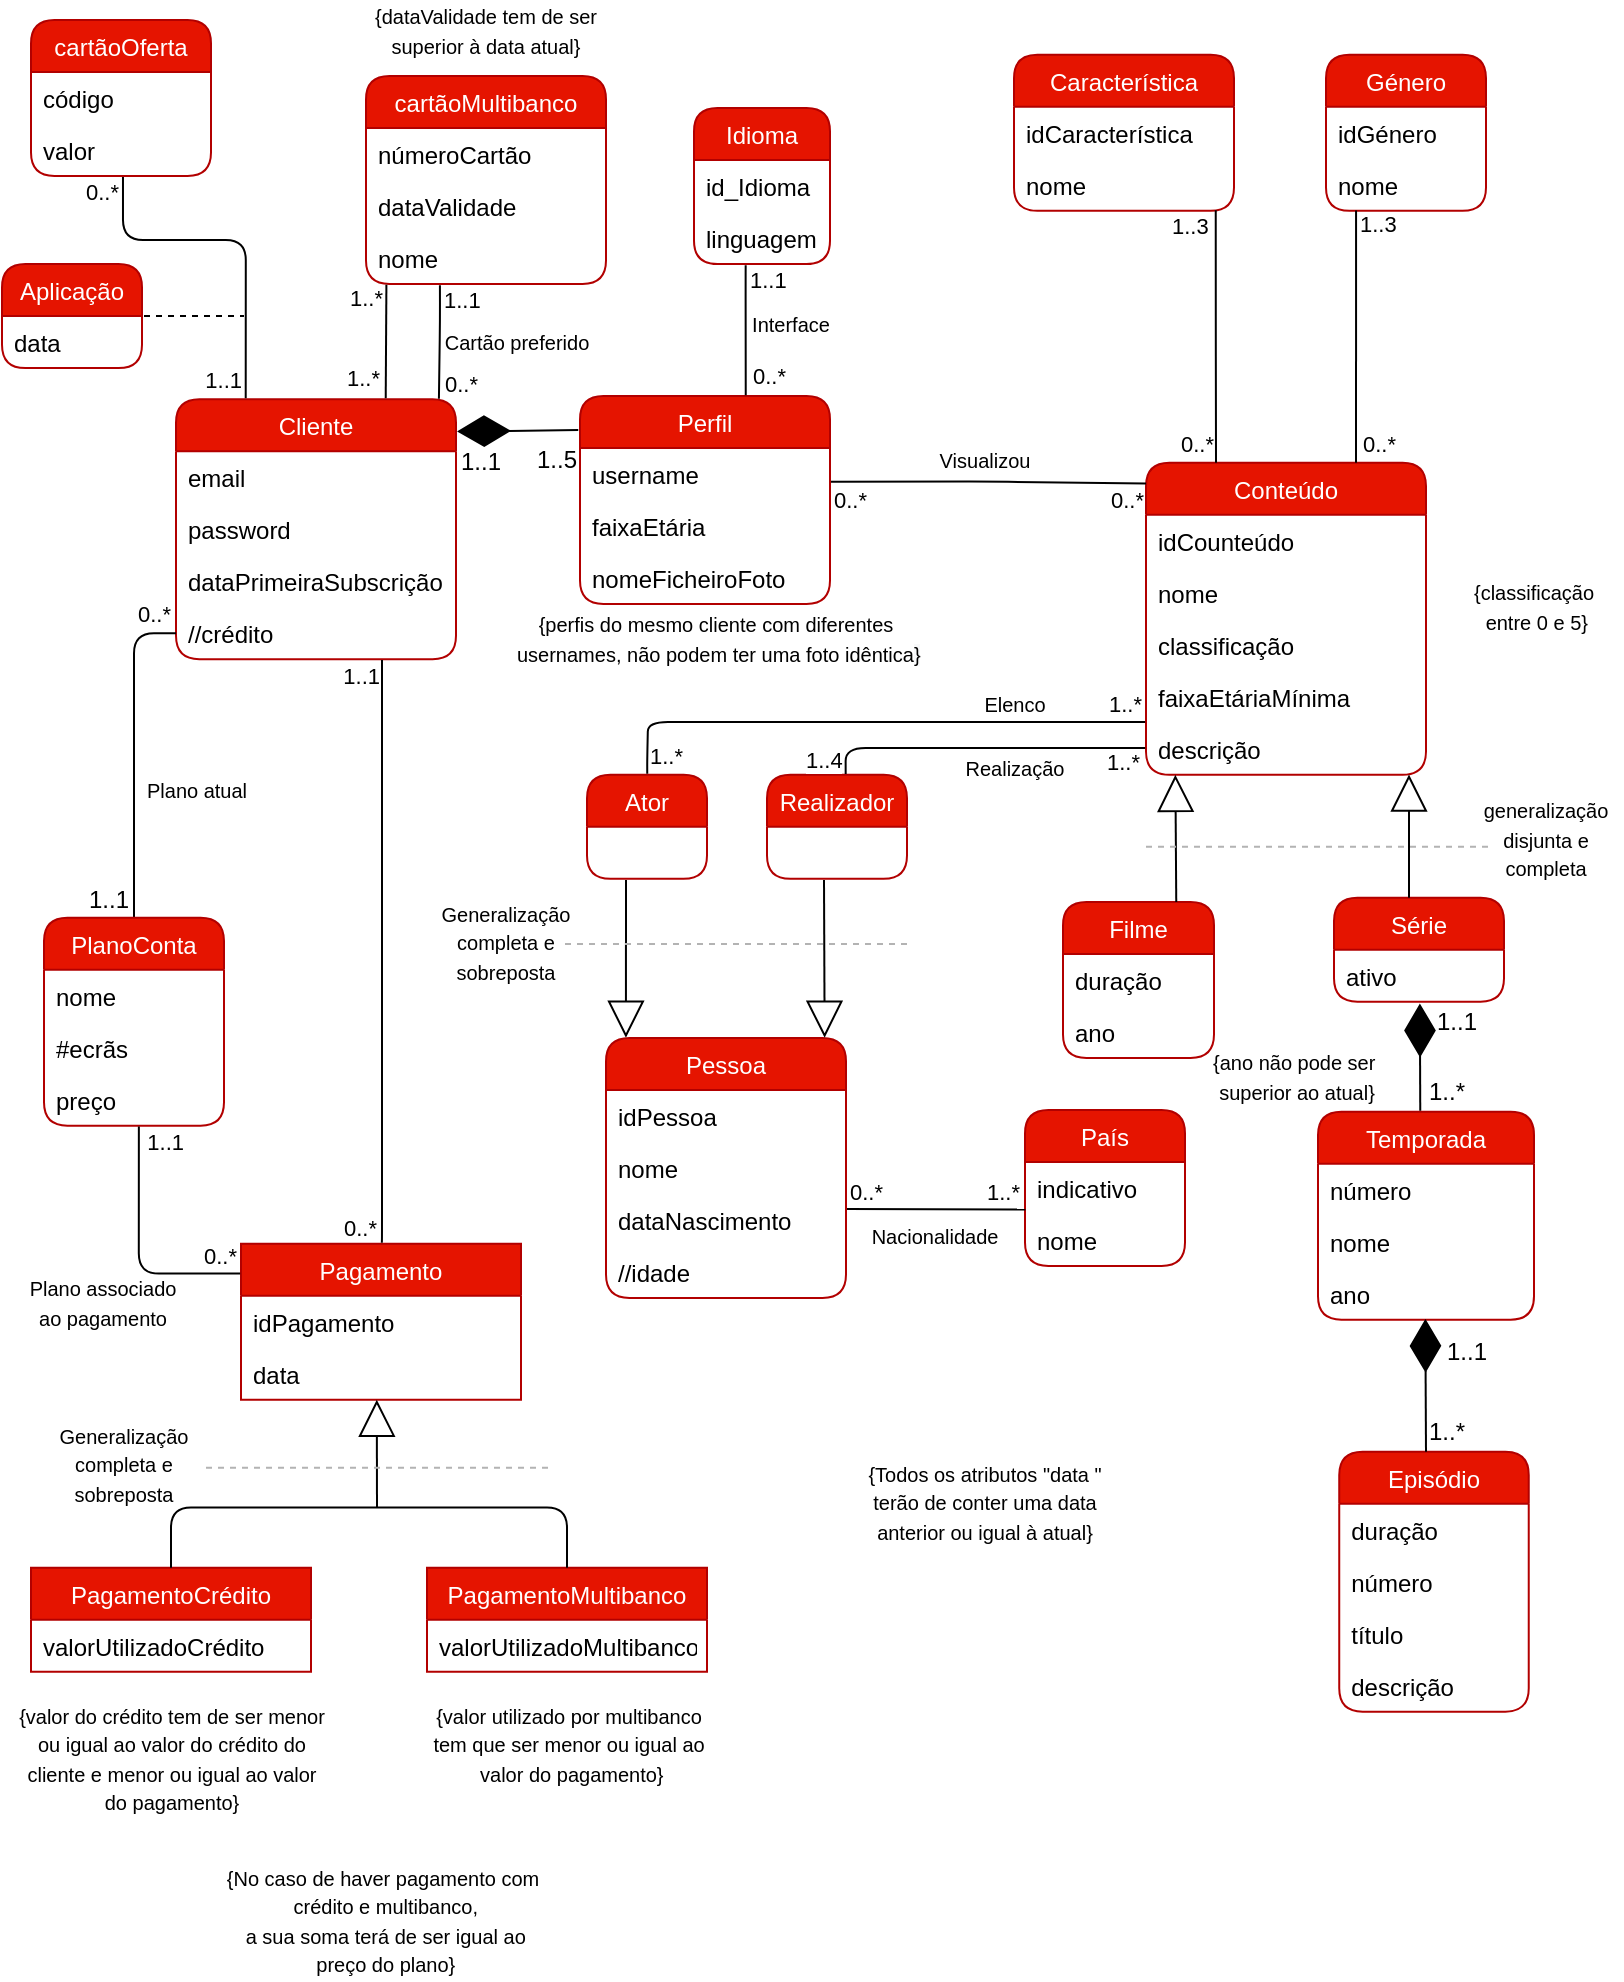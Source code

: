 <mxfile version="14.4.4" type="device"><diagram id="J4xRBViZh-IjK09uhFqk" name="Page-1"><mxGraphModel dx="1363" dy="722" grid="1" gridSize="10" guides="1" tooltips="1" connect="1" arrows="1" fold="1" page="1" pageScale="1" pageWidth="827" pageHeight="1169" math="0" shadow="0"><root><mxCell id="0"/><mxCell id="1" parent="0"/><mxCell id="qd6HesBiQ2IEqNDPv3ZA-5" value="País" style="swimlane;fontStyle=0;childLayout=stackLayout;horizontal=1;startSize=26;fillColor=#e51400;horizontalStack=0;resizeParent=1;resizeParentMax=0;resizeLast=0;collapsible=1;marginBottom=0;rounded=1;strokeColor=#B20000;fontColor=#ffffff;" parent="1" vertex="1"><mxGeometry x="519.5" y="555" width="80" height="78" as="geometry"/></mxCell><mxCell id="qd6HesBiQ2IEqNDPv3ZA-7" value="indicativo" style="text;strokeColor=none;fillColor=none;align=left;verticalAlign=top;spacingLeft=4;spacingRight=4;overflow=hidden;rotatable=0;points=[[0,0.5],[1,0.5]];portConstraint=eastwest;rounded=1;" parent="qd6HesBiQ2IEqNDPv3ZA-5" vertex="1"><mxGeometry y="26" width="80" height="26" as="geometry"/></mxCell><mxCell id="qd6HesBiQ2IEqNDPv3ZA-6" value="nome" style="text;strokeColor=none;fillColor=none;align=left;verticalAlign=top;spacingLeft=4;spacingRight=4;overflow=hidden;rotatable=0;points=[[0,0.5],[1,0.5]];portConstraint=eastwest;rounded=1;" parent="qd6HesBiQ2IEqNDPv3ZA-5" vertex="1"><mxGeometry y="52" width="80" height="26" as="geometry"/></mxCell><mxCell id="qd6HesBiQ2IEqNDPv3ZA-12" value="Cliente" style="swimlane;fontStyle=0;childLayout=stackLayout;horizontal=1;startSize=26;fillColor=#e51400;horizontalStack=0;resizeParent=1;resizeParentMax=0;resizeLast=0;collapsible=1;marginBottom=0;rounded=1;strokeColor=#B20000;fontColor=#ffffff;" parent="1" vertex="1"><mxGeometry x="95" y="199.62" width="140" height="130" as="geometry"/></mxCell><mxCell id="qd6HesBiQ2IEqNDPv3ZA-49" value="email&#10;" style="text;strokeColor=none;fillColor=none;align=left;verticalAlign=top;spacingLeft=4;spacingRight=4;overflow=hidden;rotatable=0;points=[[0,0.5],[1,0.5]];portConstraint=eastwest;rounded=1;" parent="qd6HesBiQ2IEqNDPv3ZA-12" vertex="1"><mxGeometry y="26" width="140" height="26" as="geometry"/></mxCell><mxCell id="qd6HesBiQ2IEqNDPv3ZA-15" value="password" style="text;strokeColor=none;fillColor=none;align=left;verticalAlign=top;spacingLeft=4;spacingRight=4;overflow=hidden;rotatable=0;points=[[0,0.5],[1,0.5]];portConstraint=eastwest;rounded=1;" parent="qd6HesBiQ2IEqNDPv3ZA-12" vertex="1"><mxGeometry y="52" width="140" height="26" as="geometry"/></mxCell><mxCell id="4HogJJBFqMqujicNJYdt-26" value="dataPrimeiraSubscrição" style="text;strokeColor=none;fillColor=none;align=left;verticalAlign=top;spacingLeft=4;spacingRight=4;overflow=hidden;rotatable=0;points=[[0,0.5],[1,0.5]];portConstraint=eastwest;rounded=1;" parent="qd6HesBiQ2IEqNDPv3ZA-12" vertex="1"><mxGeometry y="78" width="140" height="26" as="geometry"/></mxCell><mxCell id="qd6HesBiQ2IEqNDPv3ZA-55" value="//crédito" style="text;strokeColor=none;fillColor=none;align=left;verticalAlign=top;spacingLeft=4;spacingRight=4;overflow=hidden;rotatable=0;points=[[0,0.5],[1,0.5]];portConstraint=eastwest;rounded=1;" parent="qd6HesBiQ2IEqNDPv3ZA-12" vertex="1"><mxGeometry y="104" width="140" height="26" as="geometry"/></mxCell><mxCell id="qd6HesBiQ2IEqNDPv3ZA-36" value="Perfil" style="swimlane;fontStyle=0;childLayout=stackLayout;horizontal=1;startSize=26;horizontalStack=0;resizeParent=1;resizeParentMax=0;resizeLast=0;collapsible=1;marginBottom=0;rounded=1;fillColor=#e51400;strokeColor=#B20000;fontColor=#ffffff;" parent="1" vertex="1"><mxGeometry x="297" y="198" width="125" height="104" as="geometry"/></mxCell><mxCell id="qd6HesBiQ2IEqNDPv3ZA-37" value="username" style="text;strokeColor=none;fillColor=none;align=left;verticalAlign=top;spacingLeft=4;spacingRight=4;overflow=hidden;rotatable=0;points=[[0,0.5],[1,0.5]];portConstraint=eastwest;rounded=1;" parent="qd6HesBiQ2IEqNDPv3ZA-36" vertex="1"><mxGeometry y="26" width="125" height="26" as="geometry"/></mxCell><mxCell id="qd6HesBiQ2IEqNDPv3ZA-61" value="faixaEtária" style="text;strokeColor=none;fillColor=none;align=left;verticalAlign=top;spacingLeft=4;spacingRight=4;overflow=hidden;rotatable=0;points=[[0,0.5],[1,0.5]];portConstraint=eastwest;rounded=1;" parent="qd6HesBiQ2IEqNDPv3ZA-36" vertex="1"><mxGeometry y="52" width="125" height="26" as="geometry"/></mxCell><mxCell id="qd6HesBiQ2IEqNDPv3ZA-62" value="nomeFicheiroFoto" style="text;strokeColor=none;fillColor=none;align=left;verticalAlign=top;spacingLeft=4;spacingRight=4;overflow=hidden;rotatable=0;points=[[0,0.5],[1,0.5]];portConstraint=eastwest;rounded=1;" parent="qd6HesBiQ2IEqNDPv3ZA-36" vertex="1"><mxGeometry y="78" width="125" height="26" as="geometry"/></mxCell><mxCell id="qd6HesBiQ2IEqNDPv3ZA-45" value="" style="endArrow=none;html=1;edgeStyle=orthogonalEdgeStyle;entryX=0.5;entryY=0;entryDx=0;entryDy=0;exitX=0;exitY=0.5;exitDx=0;exitDy=0;" parent="1" source="qd6HesBiQ2IEqNDPv3ZA-55" target="IvzgVMBvzPS7apevmWeO-66" edge="1"><mxGeometry relative="1" as="geometry"><mxPoint x="270" y="370" as="sourcePoint"/><mxPoint x="-40" y="350" as="targetPoint"/><Array as="points"><mxPoint x="74" y="317"/></Array></mxGeometry></mxCell><mxCell id="qd6HesBiQ2IEqNDPv3ZA-46" value="0..*" style="edgeLabel;resizable=0;html=1;align=left;verticalAlign=bottom;rounded=1;" parent="qd6HesBiQ2IEqNDPv3ZA-45" connectable="0" vertex="1"><mxGeometry x="-1" relative="1" as="geometry"><mxPoint x="-21" y="-1" as="offset"/></mxGeometry></mxCell><mxCell id="qd6HesBiQ2IEqNDPv3ZA-47" value="1..1" style="edgeLabel;resizable=0;html=1;align=right;verticalAlign=bottom;rounded=1;" parent="qd6HesBiQ2IEqNDPv3ZA-45" connectable="0" vertex="1"><mxGeometry x="1" relative="1" as="geometry"><mxPoint x="25.0" y="15.98" as="offset"/></mxGeometry></mxCell><mxCell id="qd6HesBiQ2IEqNDPv3ZA-56" value="Característica" style="swimlane;fontStyle=0;childLayout=stackLayout;horizontal=1;startSize=26;horizontalStack=0;resizeParent=1;resizeParentMax=0;resizeLast=0;collapsible=1;marginBottom=0;rounded=1;fillColor=#e51400;strokeColor=#B20000;fontColor=#ffffff;" parent="1" vertex="1"><mxGeometry x="514" y="27.41" width="110" height="78" as="geometry"/></mxCell><mxCell id="qd6HesBiQ2IEqNDPv3ZA-57" value="idCaracterística" style="text;strokeColor=none;fillColor=none;align=left;verticalAlign=top;spacingLeft=4;spacingRight=4;overflow=hidden;rotatable=0;points=[[0,0.5],[1,0.5]];portConstraint=eastwest;rounded=1;" parent="qd6HesBiQ2IEqNDPv3ZA-56" vertex="1"><mxGeometry y="26" width="110" height="26" as="geometry"/></mxCell><mxCell id="qd6HesBiQ2IEqNDPv3ZA-82" value="nome" style="text;strokeColor=none;fillColor=none;align=left;verticalAlign=top;spacingLeft=4;spacingRight=4;overflow=hidden;rotatable=0;points=[[0,0.5],[1,0.5]];portConstraint=eastwest;rounded=1;" parent="qd6HesBiQ2IEqNDPv3ZA-56" vertex="1"><mxGeometry y="52" width="110" height="26" as="geometry"/></mxCell><mxCell id="qd6HesBiQ2IEqNDPv3ZA-66" value="" style="endArrow=diamondThin;endFill=1;endSize=24;html=1;exitX=-0.007;exitY=0.164;exitDx=0;exitDy=0;exitPerimeter=0;entryX=1.004;entryY=0.124;entryDx=0;entryDy=0;entryPerimeter=0;" parent="1" source="qd6HesBiQ2IEqNDPv3ZA-36" target="qd6HesBiQ2IEqNDPv3ZA-12" edge="1"><mxGeometry width="160" relative="1" as="geometry"><mxPoint x="245" y="191.71" as="sourcePoint"/><mxPoint x="175" y="179" as="targetPoint"/></mxGeometry></mxCell><mxCell id="qd6HesBiQ2IEqNDPv3ZA-67" value="1..5" style="text;html=1;align=center;verticalAlign=middle;resizable=0;points=[];autosize=1;rounded=1;" parent="1" vertex="1"><mxGeometry x="264.5" y="220" width="40" height="20" as="geometry"/></mxCell><mxCell id="qd6HesBiQ2IEqNDPv3ZA-68" value="1..1" style="text;html=1;align=center;verticalAlign=middle;resizable=0;points=[];autosize=1;rounded=1;" parent="1" vertex="1"><mxGeometry x="226.5" y="221" width="40" height="20" as="geometry"/></mxCell><mxCell id="qd6HesBiQ2IEqNDPv3ZA-72" value="Género" style="swimlane;fontStyle=0;childLayout=stackLayout;horizontal=1;startSize=26;fillColor=#e51400;horizontalStack=0;resizeParent=1;resizeParentMax=0;resizeLast=0;collapsible=1;marginBottom=0;rounded=1;strokeColor=#B20000;fontColor=#FFFFFF;" parent="1" vertex="1"><mxGeometry x="670" y="27.41" width="80" height="78" as="geometry"/></mxCell><mxCell id="qd6HesBiQ2IEqNDPv3ZA-73" value="idGénero" style="text;strokeColor=none;fillColor=none;align=left;verticalAlign=top;spacingLeft=4;spacingRight=4;overflow=hidden;rotatable=0;points=[[0,0.5],[1,0.5]];portConstraint=eastwest;rounded=1;" parent="qd6HesBiQ2IEqNDPv3ZA-72" vertex="1"><mxGeometry y="26" width="80" height="26" as="geometry"/></mxCell><mxCell id="qd6HesBiQ2IEqNDPv3ZA-83" value="nome" style="text;strokeColor=none;fillColor=none;align=left;verticalAlign=top;spacingLeft=4;spacingRight=4;overflow=hidden;rotatable=0;points=[[0,0.5],[1,0.5]];portConstraint=eastwest;rounded=1;" parent="qd6HesBiQ2IEqNDPv3ZA-72" vertex="1"><mxGeometry y="52" width="80" height="26" as="geometry"/></mxCell><mxCell id="qd6HesBiQ2IEqNDPv3ZA-76" value="Filme" style="swimlane;fontStyle=0;childLayout=stackLayout;horizontal=1;startSize=26;fillColor=#e51400;horizontalStack=0;resizeParent=1;resizeParentMax=0;resizeLast=0;collapsible=1;marginBottom=0;rounded=1;strokeColor=#B20000;fontColor=#ffffff;" parent="1" vertex="1"><mxGeometry x="538.5" y="451.0" width="75.5" height="78" as="geometry"/></mxCell><mxCell id="qd6HesBiQ2IEqNDPv3ZA-77" value="duração" style="text;strokeColor=none;fillColor=none;align=left;verticalAlign=top;spacingLeft=4;spacingRight=4;overflow=hidden;rotatable=0;points=[[0,0.5],[1,0.5]];portConstraint=eastwest;rounded=1;" parent="qd6HesBiQ2IEqNDPv3ZA-76" vertex="1"><mxGeometry y="26" width="75.5" height="26" as="geometry"/></mxCell><mxCell id="IvzgVMBvzPS7apevmWeO-92" value="ano" style="text;strokeColor=none;fillColor=none;align=left;verticalAlign=top;spacingLeft=4;spacingRight=4;overflow=hidden;rotatable=0;points=[[0,0.5],[1,0.5]];portConstraint=eastwest;rounded=1;" vertex="1" parent="qd6HesBiQ2IEqNDPv3ZA-76"><mxGeometry y="52" width="75.5" height="26" as="geometry"/></mxCell><mxCell id="qd6HesBiQ2IEqNDPv3ZA-84" value="Série" style="swimlane;fontStyle=0;childLayout=stackLayout;horizontal=1;startSize=26;fillColor=#e51400;horizontalStack=0;resizeParent=1;resizeParentMax=0;resizeLast=0;collapsible=1;marginBottom=0;rounded=1;strokeColor=#B20000;fontColor=#ffffff;" parent="1" vertex="1"><mxGeometry x="674" y="448.82" width="85" height="52" as="geometry"/></mxCell><mxCell id="qd6HesBiQ2IEqNDPv3ZA-112" value="ativo" style="text;strokeColor=none;fillColor=none;align=left;verticalAlign=top;spacingLeft=4;spacingRight=4;overflow=hidden;rotatable=0;points=[[0,0.5],[1,0.5]];portConstraint=eastwest;rounded=1;" parent="qd6HesBiQ2IEqNDPv3ZA-84" vertex="1"><mxGeometry y="26" width="85" height="26" as="geometry"/></mxCell><mxCell id="qd6HesBiQ2IEqNDPv3ZA-88" value="Conteúdo" style="swimlane;fontStyle=0;childLayout=stackLayout;horizontal=1;startSize=26;fillColor=#e51400;horizontalStack=0;resizeParent=1;resizeParentMax=0;resizeLast=0;collapsible=1;marginBottom=0;rounded=1;strokeColor=#B20000;fontColor=#ffffff;" parent="1" vertex="1"><mxGeometry x="580" y="231.41" width="140" height="156" as="geometry"/></mxCell><mxCell id="qd6HesBiQ2IEqNDPv3ZA-89" value="idCounteúdo&#10;" style="text;strokeColor=none;fillColor=none;align=left;verticalAlign=top;spacingLeft=4;spacingRight=4;overflow=hidden;rotatable=0;points=[[0,0.5],[1,0.5]];portConstraint=eastwest;rounded=1;" parent="qd6HesBiQ2IEqNDPv3ZA-88" vertex="1"><mxGeometry y="26" width="140" height="26" as="geometry"/></mxCell><mxCell id="qd6HesBiQ2IEqNDPv3ZA-90" value="nome" style="text;strokeColor=none;fillColor=none;align=left;verticalAlign=top;spacingLeft=4;spacingRight=4;overflow=hidden;rotatable=0;points=[[0,0.5],[1,0.5]];portConstraint=eastwest;rounded=1;" parent="qd6HesBiQ2IEqNDPv3ZA-88" vertex="1"><mxGeometry y="52" width="140" height="26" as="geometry"/></mxCell><mxCell id="qd6HesBiQ2IEqNDPv3ZA-92" value="classificação" style="text;strokeColor=none;fillColor=none;align=left;verticalAlign=top;spacingLeft=4;spacingRight=4;overflow=hidden;rotatable=0;points=[[0,0.5],[1,0.5]];portConstraint=eastwest;rounded=1;" parent="qd6HesBiQ2IEqNDPv3ZA-88" vertex="1"><mxGeometry y="78" width="140" height="26" as="geometry"/></mxCell><mxCell id="qd6HesBiQ2IEqNDPv3ZA-93" value="faixaEtáriaMínima" style="text;strokeColor=none;fillColor=none;align=left;verticalAlign=top;spacingLeft=4;spacingRight=4;overflow=hidden;rotatable=0;points=[[0,0.5],[1,0.5]];portConstraint=eastwest;rounded=1;" parent="qd6HesBiQ2IEqNDPv3ZA-88" vertex="1"><mxGeometry y="104" width="140" height="26" as="geometry"/></mxCell><mxCell id="qd6HesBiQ2IEqNDPv3ZA-102" value="descrição" style="text;strokeColor=none;fillColor=none;align=left;verticalAlign=top;spacingLeft=4;spacingRight=4;overflow=hidden;rotatable=0;points=[[0,0.5],[1,0.5]];portConstraint=eastwest;rounded=1;" parent="qd6HesBiQ2IEqNDPv3ZA-88" vertex="1"><mxGeometry y="130" width="140" height="26" as="geometry"/></mxCell><mxCell id="qd6HesBiQ2IEqNDPv3ZA-94" value="" style="endArrow=block;endSize=16;endFill=0;html=1;entryX=0.105;entryY=0.994;entryDx=0;entryDy=0;entryPerimeter=0;exitX=0.75;exitY=0;exitDx=0;exitDy=0;" parent="1" source="qd6HesBiQ2IEqNDPv3ZA-76" edge="1"><mxGeometry width="160" relative="1" as="geometry"><mxPoint x="350" y="411.59" as="sourcePoint"/><mxPoint x="594.7" y="387.434" as="targetPoint"/></mxGeometry></mxCell><mxCell id="qd6HesBiQ2IEqNDPv3ZA-95" value="" style="endArrow=block;endSize=16;endFill=0;html=1;entryX=0.975;entryY=0.994;entryDx=0;entryDy=0;entryPerimeter=0;exitX=0.5;exitY=0;exitDx=0;exitDy=0;" parent="1" edge="1"><mxGeometry width="160" relative="1" as="geometry"><mxPoint x="711.5" y="448.82" as="sourcePoint"/><mxPoint x="711.5" y="387.254" as="targetPoint"/></mxGeometry></mxCell><mxCell id="qd6HesBiQ2IEqNDPv3ZA-96" value="" style="endArrow=none;html=1;edgeStyle=orthogonalEdgeStyle;exitX=0.917;exitY=0.991;exitDx=0;exitDy=0;entryX=0.25;entryY=0;entryDx=0;entryDy=0;exitPerimeter=0;" parent="1" source="qd6HesBiQ2IEqNDPv3ZA-82" target="qd6HesBiQ2IEqNDPv3ZA-88" edge="1"><mxGeometry relative="1" as="geometry"><mxPoint x="520" y="275.41" as="sourcePoint"/><mxPoint x="680" y="275.41" as="targetPoint"/></mxGeometry></mxCell><mxCell id="qd6HesBiQ2IEqNDPv3ZA-97" value="1..3" style="edgeLabel;resizable=0;html=1;align=left;verticalAlign=bottom;rounded=1;" parent="qd6HesBiQ2IEqNDPv3ZA-96" connectable="0" vertex="1"><mxGeometry x="-1" relative="1" as="geometry"><mxPoint x="-23.87" y="16.23" as="offset"/></mxGeometry></mxCell><mxCell id="qd6HesBiQ2IEqNDPv3ZA-98" value="0..*" style="edgeLabel;resizable=0;html=1;align=right;verticalAlign=bottom;rounded=1;" parent="qd6HesBiQ2IEqNDPv3ZA-96" connectable="0" vertex="1"><mxGeometry x="1" relative="1" as="geometry"><mxPoint x="-1" y="-1" as="offset"/></mxGeometry></mxCell><mxCell id="qd6HesBiQ2IEqNDPv3ZA-99" value="" style="endArrow=none;html=1;edgeStyle=orthogonalEdgeStyle;entryX=0.75;entryY=0;entryDx=0;entryDy=0;exitX=0.188;exitY=0.992;exitDx=0;exitDy=0;exitPerimeter=0;" parent="1" source="qd6HesBiQ2IEqNDPv3ZA-83" target="qd6HesBiQ2IEqNDPv3ZA-88" edge="1"><mxGeometry relative="1" as="geometry"><mxPoint x="685" y="135.41" as="sourcePoint"/><mxPoint x="625" y="215.41" as="targetPoint"/></mxGeometry></mxCell><mxCell id="qd6HesBiQ2IEqNDPv3ZA-100" value="1..3" style="edgeLabel;resizable=0;html=1;align=left;verticalAlign=bottom;rounded=1;" parent="qd6HesBiQ2IEqNDPv3ZA-99" connectable="0" vertex="1"><mxGeometry x="-1" relative="1" as="geometry"><mxPoint x="-0.48" y="15.73" as="offset"/></mxGeometry></mxCell><mxCell id="qd6HesBiQ2IEqNDPv3ZA-101" value="0..*" style="edgeLabel;resizable=0;html=1;align=right;verticalAlign=bottom;rounded=1;" parent="qd6HesBiQ2IEqNDPv3ZA-99" connectable="0" vertex="1"><mxGeometry x="1" relative="1" as="geometry"><mxPoint x="20" y="-1" as="offset"/></mxGeometry></mxCell><mxCell id="qd6HesBiQ2IEqNDPv3ZA-104" value="Temporada" style="swimlane;fontStyle=0;childLayout=stackLayout;horizontal=1;startSize=26;fillColor=#e51400;horizontalStack=0;resizeParent=1;resizeParentMax=0;resizeLast=0;collapsible=1;marginBottom=0;rounded=1;strokeColor=#B20000;fontColor=#ffffff;" parent="1" vertex="1"><mxGeometry x="666" y="555.82" width="108" height="104" as="geometry"/></mxCell><mxCell id="qd6HesBiQ2IEqNDPv3ZA-106" value="número" style="text;strokeColor=none;fillColor=none;align=left;verticalAlign=top;spacingLeft=4;spacingRight=4;overflow=hidden;rotatable=0;points=[[0,0.5],[1,0.5]];portConstraint=eastwest;rounded=1;" parent="qd6HesBiQ2IEqNDPv3ZA-104" vertex="1"><mxGeometry y="26" width="108" height="26" as="geometry"/></mxCell><mxCell id="qd6HesBiQ2IEqNDPv3ZA-105" value="nome" style="text;strokeColor=none;fillColor=none;align=left;verticalAlign=top;spacingLeft=4;spacingRight=4;overflow=hidden;rotatable=0;points=[[0,0.5],[1,0.5]];portConstraint=eastwest;rounded=1;" parent="qd6HesBiQ2IEqNDPv3ZA-104" vertex="1"><mxGeometry y="52" width="108" height="26" as="geometry"/></mxCell><mxCell id="qd6HesBiQ2IEqNDPv3ZA-107" value="ano" style="text;strokeColor=none;fillColor=none;align=left;verticalAlign=top;spacingLeft=4;spacingRight=4;overflow=hidden;rotatable=0;points=[[0,0.5],[1,0.5]];portConstraint=eastwest;rounded=1;" parent="qd6HesBiQ2IEqNDPv3ZA-104" vertex="1"><mxGeometry y="78" width="108" height="26" as="geometry"/></mxCell><mxCell id="qd6HesBiQ2IEqNDPv3ZA-108" value="Episódio" style="swimlane;fontStyle=0;childLayout=stackLayout;horizontal=1;startSize=26;fillColor=#e51400;horizontalStack=0;resizeParent=1;resizeParentMax=0;resizeLast=0;collapsible=1;marginBottom=0;rounded=1;strokeColor=#B20000;fontColor=#ffffff;" parent="1" vertex="1"><mxGeometry x="676.62" y="725.82" width="94.75" height="130" as="geometry"/></mxCell><mxCell id="qd6HesBiQ2IEqNDPv3ZA-111" value="duração" style="text;strokeColor=none;fillColor=none;align=left;verticalAlign=top;spacingLeft=4;spacingRight=4;overflow=hidden;rotatable=0;points=[[0,0.5],[1,0.5]];portConstraint=eastwest;rounded=1;" parent="qd6HesBiQ2IEqNDPv3ZA-108" vertex="1"><mxGeometry y="26" width="94.75" height="26" as="geometry"/></mxCell><mxCell id="qd6HesBiQ2IEqNDPv3ZA-110" value="número" style="text;strokeColor=none;fillColor=none;align=left;verticalAlign=top;spacingLeft=4;spacingRight=4;overflow=hidden;rotatable=0;points=[[0,0.5],[1,0.5]];portConstraint=eastwest;rounded=1;" parent="qd6HesBiQ2IEqNDPv3ZA-108" vertex="1"><mxGeometry y="52" width="94.75" height="26" as="geometry"/></mxCell><mxCell id="qd6HesBiQ2IEqNDPv3ZA-114" value="título" style="text;strokeColor=none;fillColor=none;align=left;verticalAlign=top;spacingLeft=4;spacingRight=4;overflow=hidden;rotatable=0;points=[[0,0.5],[1,0.5]];portConstraint=eastwest;rounded=1;" parent="qd6HesBiQ2IEqNDPv3ZA-108" vertex="1"><mxGeometry y="78" width="94.75" height="26" as="geometry"/></mxCell><mxCell id="qd6HesBiQ2IEqNDPv3ZA-109" value="descrição" style="text;strokeColor=none;fillColor=none;align=left;verticalAlign=top;spacingLeft=4;spacingRight=4;overflow=hidden;rotatable=0;points=[[0,0.5],[1,0.5]];portConstraint=eastwest;rounded=1;" parent="qd6HesBiQ2IEqNDPv3ZA-108" vertex="1"><mxGeometry y="104" width="94.75" height="26" as="geometry"/></mxCell><mxCell id="qd6HesBiQ2IEqNDPv3ZA-119" value="" style="endArrow=diamondThin;endFill=1;endSize=24;html=1;entryX=0.058;entryY=0.046;entryDx=0;entryDy=0;entryPerimeter=0;exitX=0.367;exitY=1.075;exitDx=0;exitDy=0;exitPerimeter=0;" parent="1" target="qd6HesBiQ2IEqNDPv3ZA-124" edge="1"><mxGeometry width="160" relative="1" as="geometry"><mxPoint x="717.13" y="555.32" as="sourcePoint"/><mxPoint x="802.12" y="525.82" as="targetPoint"/></mxGeometry></mxCell><mxCell id="qd6HesBiQ2IEqNDPv3ZA-120" value="" style="endArrow=diamondThin;endFill=1;endSize=24;html=1;exitX=0.5;exitY=0;exitDx=0;exitDy=0;entryX=0.497;entryY=0.986;entryDx=0;entryDy=0;entryPerimeter=0;" parent="1" target="qd6HesBiQ2IEqNDPv3ZA-107" edge="1"><mxGeometry width="160" relative="1" as="geometry"><mxPoint x="719.995" y="725.82" as="sourcePoint"/><mxPoint x="771.7" y="663.298" as="targetPoint"/></mxGeometry></mxCell><mxCell id="qd6HesBiQ2IEqNDPv3ZA-121" value="1..*" style="text;html=1;align=center;verticalAlign=middle;resizable=0;points=[];autosize=1;rounded=1;" parent="1" vertex="1"><mxGeometry x="714.62" y="705.82" width="30" height="20" as="geometry"/></mxCell><mxCell id="qd6HesBiQ2IEqNDPv3ZA-122" value="1..1" style="text;html=1;align=center;verticalAlign=middle;resizable=0;points=[];autosize=1;rounded=1;" parent="1" vertex="1"><mxGeometry x="719.62" y="665.82" width="40" height="20" as="geometry"/></mxCell><mxCell id="qd6HesBiQ2IEqNDPv3ZA-124" value="1..1" style="text;html=1;align=center;verticalAlign=middle;resizable=0;points=[];autosize=1;rounded=1;" parent="1" vertex="1"><mxGeometry x="714.62" y="500.82" width="40" height="20" as="geometry"/></mxCell><mxCell id="qd6HesBiQ2IEqNDPv3ZA-125" value="Realizador" style="swimlane;fontStyle=0;childLayout=stackLayout;horizontal=1;startSize=26;fillColor=#e51400;horizontalStack=0;resizeParent=1;resizeParentMax=0;resizeLast=0;collapsible=1;marginBottom=0;rounded=1;strokeColor=#B20000;fontColor=#ffffff;" parent="1" vertex="1"><mxGeometry x="390.5" y="387.41" width="70" height="52" as="geometry"/></mxCell><mxCell id="qd6HesBiQ2IEqNDPv3ZA-129" value="Ator" style="swimlane;fontStyle=0;childLayout=stackLayout;horizontal=1;startSize=26;fillColor=#e51400;horizontalStack=0;resizeParent=1;resizeParentMax=0;resizeLast=0;collapsible=1;marginBottom=0;rounded=1;strokeColor=#B20000;fontColor=#ffffff;" parent="1" vertex="1"><mxGeometry x="300.5" y="387.41" width="60" height="52" as="geometry"/></mxCell><mxCell id="qd6HesBiQ2IEqNDPv3ZA-134" value="" style="endArrow=block;endSize=16;endFill=0;html=1;entryX=0.083;entryY=-0.001;entryDx=0;entryDy=0;entryPerimeter=0;" parent="1" edge="1"><mxGeometry width="160" relative="1" as="geometry"><mxPoint x="320" y="440" as="sourcePoint"/><mxPoint x="319.96" y="518.87" as="targetPoint"/></mxGeometry></mxCell><mxCell id="qd6HesBiQ2IEqNDPv3ZA-135" value="" style="endArrow=none;html=1;edgeStyle=orthogonalEdgeStyle;entryX=-0.003;entryY=0.945;entryDx=0;entryDy=0;entryPerimeter=0;exitX=0.502;exitY=-0.01;exitDx=0;exitDy=0;exitPerimeter=0;" parent="1" source="qd6HesBiQ2IEqNDPv3ZA-129" edge="1"><mxGeometry relative="1" as="geometry"><mxPoint x="331" y="380" as="sourcePoint"/><mxPoint x="579.58" y="360.98" as="targetPoint"/><Array as="points"><mxPoint x="331" y="380"/><mxPoint x="331" y="380"/><mxPoint x="331" y="361"/></Array></mxGeometry></mxCell><mxCell id="qd6HesBiQ2IEqNDPv3ZA-136" value="1..*" style="edgeLabel;resizable=0;html=1;align=left;verticalAlign=bottom;rounded=1;" parent="qd6HesBiQ2IEqNDPv3ZA-135" connectable="0" vertex="1"><mxGeometry x="-1" relative="1" as="geometry"><mxPoint x="-1" y="-0.41" as="offset"/></mxGeometry></mxCell><mxCell id="qd6HesBiQ2IEqNDPv3ZA-137" value="1..*" style="edgeLabel;resizable=0;html=1;align=right;verticalAlign=bottom;rounded=1;" parent="qd6HesBiQ2IEqNDPv3ZA-135" connectable="0" vertex="1"><mxGeometry x="1" relative="1" as="geometry"><mxPoint x="-1.52" y="0.02" as="offset"/></mxGeometry></mxCell><mxCell id="qd6HesBiQ2IEqNDPv3ZA-138" value="" style="endArrow=none;html=1;edgeStyle=orthogonalEdgeStyle;exitX=0.562;exitY=-0.008;exitDx=0;exitDy=0;exitPerimeter=0;entryX=-0.003;entryY=0.486;entryDx=0;entryDy=0;entryPerimeter=0;" parent="1" source="qd6HesBiQ2IEqNDPv3ZA-125" target="qd6HesBiQ2IEqNDPv3ZA-102" edge="1"><mxGeometry relative="1" as="geometry"><mxPoint x="440" y="373.916" as="sourcePoint"/><mxPoint x="570" y="374" as="targetPoint"/><Array as="points"><mxPoint x="430" y="374"/></Array></mxGeometry></mxCell><mxCell id="qd6HesBiQ2IEqNDPv3ZA-139" value="1..4" style="edgeLabel;resizable=0;html=1;align=left;verticalAlign=bottom;rounded=1;" parent="qd6HesBiQ2IEqNDPv3ZA-138" connectable="0" vertex="1"><mxGeometry x="-1" relative="1" as="geometry"><mxPoint x="-21.84" y="1.01" as="offset"/></mxGeometry></mxCell><mxCell id="qd6HesBiQ2IEqNDPv3ZA-140" value="1..*" style="edgeLabel;resizable=0;html=1;align=right;verticalAlign=bottom;rounded=1;" parent="qd6HesBiQ2IEqNDPv3ZA-138" connectable="0" vertex="1"><mxGeometry x="1" relative="1" as="geometry"><mxPoint x="-2" y="15.95" as="offset"/></mxGeometry></mxCell><mxCell id="qd6HesBiQ2IEqNDPv3ZA-141" value="" style="endArrow=none;html=1;edgeStyle=orthogonalEdgeStyle;entryX=0;entryY=0.066;entryDx=0;entryDy=0;entryPerimeter=0;exitX=1.004;exitY=0.647;exitDx=0;exitDy=0;exitPerimeter=0;" parent="1" source="qd6HesBiQ2IEqNDPv3ZA-37" target="qd6HesBiQ2IEqNDPv3ZA-88" edge="1"><mxGeometry relative="1" as="geometry"><mxPoint x="410" y="217" as="sourcePoint"/><mxPoint x="585" y="350" as="targetPoint"/><Array as="points"/></mxGeometry></mxCell><mxCell id="qd6HesBiQ2IEqNDPv3ZA-142" value="0..*" style="edgeLabel;resizable=0;html=1;align=left;verticalAlign=bottom;rounded=1;" parent="qd6HesBiQ2IEqNDPv3ZA-141" connectable="0" vertex="1"><mxGeometry x="-1" relative="1" as="geometry"><mxPoint x="-1" y="17.97" as="offset"/></mxGeometry></mxCell><mxCell id="qd6HesBiQ2IEqNDPv3ZA-143" value="0..*" style="edgeLabel;resizable=0;html=1;align=right;verticalAlign=bottom;rounded=1;" parent="qd6HesBiQ2IEqNDPv3ZA-141" connectable="0" vertex="1"><mxGeometry x="1" relative="1" as="geometry"><mxPoint x="-1.0" y="16.99" as="offset"/></mxGeometry></mxCell><mxCell id="qd6HesBiQ2IEqNDPv3ZA-149" value="Idioma" style="swimlane;fontStyle=0;childLayout=stackLayout;horizontal=1;startSize=26;fillColor=#e51400;horizontalStack=0;resizeParent=1;resizeParentMax=0;resizeLast=0;collapsible=1;marginBottom=0;rounded=1;strokeColor=#B20000;fontColor=#ffffff;" parent="1" vertex="1"><mxGeometry x="354" y="54.03" width="68" height="78" as="geometry"/></mxCell><mxCell id="qd6HesBiQ2IEqNDPv3ZA-151" value="id_Idioma" style="text;strokeColor=none;fillColor=none;align=left;verticalAlign=top;spacingLeft=4;spacingRight=4;overflow=hidden;rotatable=0;points=[[0,0.5],[1,0.5]];portConstraint=eastwest;rounded=1;" parent="qd6HesBiQ2IEqNDPv3ZA-149" vertex="1"><mxGeometry y="26" width="68" height="26" as="geometry"/></mxCell><mxCell id="qd6HesBiQ2IEqNDPv3ZA-150" value="linguagem" style="text;strokeColor=none;fillColor=none;align=left;verticalAlign=top;spacingLeft=4;spacingRight=4;overflow=hidden;rotatable=0;points=[[0,0.5],[1,0.5]];portConstraint=eastwest;rounded=1;" parent="qd6HesBiQ2IEqNDPv3ZA-149" vertex="1"><mxGeometry y="52" width="68" height="26" as="geometry"/></mxCell><mxCell id="qd6HesBiQ2IEqNDPv3ZA-153" value="" style="endArrow=none;html=1;edgeStyle=orthogonalEdgeStyle;entryX=0.663;entryY=-0.004;entryDx=0;entryDy=0;entryPerimeter=0;exitX=0.38;exitY=1.021;exitDx=0;exitDy=0;exitPerimeter=0;" parent="1" edge="1" target="qd6HesBiQ2IEqNDPv3ZA-36" source="qd6HesBiQ2IEqNDPv3ZA-150"><mxGeometry relative="1" as="geometry"><mxPoint x="380" y="140" as="sourcePoint"/><mxPoint x="390" y="190" as="targetPoint"/><Array as="points"><mxPoint x="380" y="140"/><mxPoint x="380" y="140"/></Array></mxGeometry></mxCell><mxCell id="qd6HesBiQ2IEqNDPv3ZA-154" value="1..1" style="edgeLabel;resizable=0;html=1;align=left;verticalAlign=bottom;rounded=1;" parent="qd6HesBiQ2IEqNDPv3ZA-153" connectable="0" vertex="1"><mxGeometry x="-1" relative="1" as="geometry"><mxPoint x="0.23" y="15.53" as="offset"/></mxGeometry></mxCell><mxCell id="qd6HesBiQ2IEqNDPv3ZA-155" value="0..*" style="edgeLabel;resizable=0;html=1;align=right;verticalAlign=bottom;rounded=1;" parent="qd6HesBiQ2IEqNDPv3ZA-153" connectable="0" vertex="1"><mxGeometry x="1" relative="1" as="geometry"><mxPoint x="20.18" y="-0.6" as="offset"/></mxGeometry></mxCell><mxCell id="qd6HesBiQ2IEqNDPv3ZA-9" value="" style="endArrow=none;html=1;edgeStyle=orthogonalEdgeStyle;exitX=1.002;exitY=0.25;exitDx=0;exitDy=0;exitPerimeter=0;entryX=0.002;entryY=0.913;entryDx=0;entryDy=0;entryPerimeter=0;" parent="1" target="qd6HesBiQ2IEqNDPv3ZA-7" edge="1"><mxGeometry relative="1" as="geometry"><mxPoint x="430.24" y="604.5" as="sourcePoint"/><mxPoint x="510" y="587" as="targetPoint"/><Array as="points"><mxPoint x="520" y="605"/></Array></mxGeometry></mxCell><mxCell id="qd6HesBiQ2IEqNDPv3ZA-10" value="0..*" style="edgeLabel;resizable=0;html=1;align=left;verticalAlign=bottom;rounded=1;" parent="qd6HesBiQ2IEqNDPv3ZA-9" connectable="0" vertex="1"><mxGeometry x="-1" relative="1" as="geometry"/></mxCell><mxCell id="qd6HesBiQ2IEqNDPv3ZA-11" value="1..*" style="edgeLabel;resizable=0;html=1;align=right;verticalAlign=bottom;rounded=1;" parent="qd6HesBiQ2IEqNDPv3ZA-9" connectable="0" vertex="1"><mxGeometry x="1" relative="1" as="geometry"><mxPoint x="-2.01" y="0.26" as="offset"/></mxGeometry></mxCell><mxCell id="4HogJJBFqMqujicNJYdt-8" value="cartãoOferta" style="swimlane;fontStyle=0;childLayout=stackLayout;horizontal=1;startSize=26;fillColor=#e51400;horizontalStack=0;resizeParent=1;resizeParentMax=0;resizeLast=0;collapsible=1;marginBottom=0;rounded=1;strokeColor=#B20000;fontColor=#ffffff;" parent="1" vertex="1"><mxGeometry x="22.5" y="10" width="90" height="78" as="geometry"/></mxCell><mxCell id="4HogJJBFqMqujicNJYdt-9" value="código" style="text;strokeColor=none;fillColor=none;align=left;verticalAlign=top;spacingLeft=4;spacingRight=4;overflow=hidden;rotatable=0;points=[[0,0.5],[1,0.5]];portConstraint=eastwest;rounded=1;" parent="4HogJJBFqMqujicNJYdt-8" vertex="1"><mxGeometry y="26" width="90" height="26" as="geometry"/></mxCell><mxCell id="4HogJJBFqMqujicNJYdt-10" value="valor" style="text;strokeColor=none;fillColor=none;align=left;verticalAlign=top;spacingLeft=4;spacingRight=4;overflow=hidden;rotatable=0;points=[[0,0.5],[1,0.5]];portConstraint=eastwest;rounded=1;" parent="4HogJJBFqMqujicNJYdt-8" vertex="1"><mxGeometry y="52" width="90" height="26" as="geometry"/></mxCell><mxCell id="4HogJJBFqMqujicNJYdt-12" value="cartãoMultibanco" style="swimlane;fontStyle=0;childLayout=stackLayout;horizontal=1;startSize=26;fillColor=#e51400;horizontalStack=0;resizeParent=1;resizeParentMax=0;resizeLast=0;collapsible=1;marginBottom=0;rounded=1;strokeColor=#B20000;fontColor=#ffffff;" parent="1" vertex="1"><mxGeometry x="190" y="38" width="120" height="104" as="geometry"/></mxCell><mxCell id="4HogJJBFqMqujicNJYdt-13" value="númeroCartão" style="text;strokeColor=none;fillColor=none;align=left;verticalAlign=top;spacingLeft=4;spacingRight=4;overflow=hidden;rotatable=0;points=[[0,0.5],[1,0.5]];portConstraint=eastwest;rounded=1;" parent="4HogJJBFqMqujicNJYdt-12" vertex="1"><mxGeometry y="26" width="120" height="26" as="geometry"/></mxCell><mxCell id="4HogJJBFqMqujicNJYdt-14" value="dataValidade" style="text;strokeColor=none;fillColor=none;align=left;verticalAlign=top;spacingLeft=4;spacingRight=4;overflow=hidden;rotatable=0;points=[[0,0.5],[1,0.5]];portConstraint=eastwest;rounded=1;" parent="4HogJJBFqMqujicNJYdt-12" vertex="1"><mxGeometry y="52" width="120" height="26" as="geometry"/></mxCell><mxCell id="4HogJJBFqMqujicNJYdt-15" value="nome" style="text;strokeColor=none;fillColor=none;align=left;verticalAlign=top;spacingLeft=4;spacingRight=4;overflow=hidden;rotatable=0;points=[[0,0.5],[1,0.5]];portConstraint=eastwest;rounded=1;" parent="4HogJJBFqMqujicNJYdt-12" vertex="1"><mxGeometry y="78" width="120" height="26" as="geometry"/></mxCell><mxCell id="4HogJJBFqMqujicNJYdt-19" value="" style="endArrow=none;html=1;edgeStyle=orthogonalEdgeStyle;exitX=0.511;exitY=1.018;exitDx=0;exitDy=0;exitPerimeter=0;entryX=0.249;entryY=-0.004;entryDx=0;entryDy=0;entryPerimeter=0;" parent="1" source="4HogJJBFqMqujicNJYdt-10" target="qd6HesBiQ2IEqNDPv3ZA-12" edge="1"><mxGeometry relative="1" as="geometry"><mxPoint x="130" y="132.03" as="sourcePoint"/><mxPoint x="130" y="192.03" as="targetPoint"/><Array as="points"><mxPoint x="68" y="120"/><mxPoint x="130" y="120"/></Array></mxGeometry></mxCell><mxCell id="4HogJJBFqMqujicNJYdt-20" value="0..*" style="edgeLabel;resizable=0;html=1;align=left;verticalAlign=bottom;rounded=1;" parent="4HogJJBFqMqujicNJYdt-19" connectable="0" vertex="1"><mxGeometry x="-1" relative="1" as="geometry"><mxPoint x="-20.99" y="16" as="offset"/></mxGeometry></mxCell><mxCell id="4HogJJBFqMqujicNJYdt-21" value="1..1" style="edgeLabel;resizable=0;html=1;align=right;verticalAlign=bottom;rounded=1;" parent="4HogJJBFqMqujicNJYdt-19" connectable="0" vertex="1"><mxGeometry x="1" relative="1" as="geometry"><mxPoint x="-1.0" y="-0.67" as="offset"/></mxGeometry></mxCell><mxCell id="4HogJJBFqMqujicNJYdt-22" value="" style="endArrow=none;html=1;edgeStyle=orthogonalEdgeStyle;entryX=0.939;entryY=-0.002;entryDx=0;entryDy=0;entryPerimeter=0;exitX=0.308;exitY=1.026;exitDx=0;exitDy=0;exitPerimeter=0;" parent="1" source="4HogJJBFqMqujicNJYdt-15" target="qd6HesBiQ2IEqNDPv3ZA-12" edge="1"><mxGeometry relative="1" as="geometry"><mxPoint x="214" y="132.03" as="sourcePoint"/><mxPoint x="214" y="192.03" as="targetPoint"/><Array as="points"><mxPoint x="227" y="160"/><mxPoint x="227" y="160"/></Array></mxGeometry></mxCell><mxCell id="4HogJJBFqMqujicNJYdt-23" value="1..*" style="edgeLabel;resizable=0;html=1;align=left;verticalAlign=bottom;rounded=1;" parent="4HogJJBFqMqujicNJYdt-22" connectable="0" vertex="1"><mxGeometry x="-1" relative="1" as="geometry"><mxPoint x="-46.96" y="15.32" as="offset"/></mxGeometry></mxCell><mxCell id="4HogJJBFqMqujicNJYdt-25" value="1..*" style="edgeLabel;resizable=0;html=1;align=right;verticalAlign=bottom;rounded=1;" parent="1" connectable="0" vertex="1"><mxGeometry x="197.5" y="197.998" as="geometry"/></mxCell><mxCell id="azKcDheLsEyJkOkHcj6_-8" value="&lt;font style=&quot;font-size: 10px&quot;&gt;Realização&lt;/font&gt;" style="text;html=1;align=center;verticalAlign=middle;resizable=0;points=[];autosize=1;rounded=1;" parent="1" vertex="1"><mxGeometry x="478.5" y="374" width="70" height="20" as="geometry"/></mxCell><mxCell id="azKcDheLsEyJkOkHcj6_-9" value="&lt;font style=&quot;font-size: 10px&quot;&gt;Elenco&lt;/font&gt;" style="text;html=1;align=center;verticalAlign=middle;resizable=0;points=[];autosize=1;rounded=1;" parent="1" vertex="1"><mxGeometry x="488.5" y="342" width="50" height="20" as="geometry"/></mxCell><mxCell id="azKcDheLsEyJkOkHcj6_-10" value="&lt;font style=&quot;font-size: 10px&quot;&gt;Interface&lt;/font&gt;" style="text;html=1;align=center;verticalAlign=middle;resizable=0;points=[];autosize=1;rounded=1;" parent="1" vertex="1"><mxGeometry x="377" y="152" width="50" height="20" as="geometry"/></mxCell><mxCell id="azKcDheLsEyJkOkHcj6_-11" value="&lt;font style=&quot;font-size: 10px&quot;&gt;Visualizou&lt;/font&gt;" style="text;html=1;align=center;verticalAlign=middle;resizable=0;points=[];autosize=1;rounded=1;" parent="1" vertex="1"><mxGeometry x="469" y="220" width="60" height="20" as="geometry"/></mxCell><mxCell id="azKcDheLsEyJkOkHcj6_-29" value="Aplicação" style="swimlane;fontStyle=0;childLayout=stackLayout;horizontal=1;startSize=26;fillColor=#e51400;horizontalStack=0;resizeParent=1;resizeParentMax=0;resizeLast=0;collapsible=1;marginBottom=0;rounded=1;strokeColor=#B20000;fontColor=#ffffff;" parent="1" vertex="1"><mxGeometry x="8" y="132.03" width="70" height="52" as="geometry"/></mxCell><mxCell id="azKcDheLsEyJkOkHcj6_-30" value="data" style="text;strokeColor=none;fillColor=none;align=left;verticalAlign=top;spacingLeft=4;spacingRight=4;overflow=hidden;rotatable=0;points=[[0,0.5],[1,0.5]];portConstraint=eastwest;rounded=1;" parent="azKcDheLsEyJkOkHcj6_-29" vertex="1"><mxGeometry y="26" width="70" height="26" as="geometry"/></mxCell><mxCell id="azKcDheLsEyJkOkHcj6_-58" value="&lt;span style=&quot;font-family: &amp;#34;helvetica&amp;#34; ; font-size: 10px&quot;&gt;Nacionalidade&lt;/span&gt;" style="text;html=1;align=center;verticalAlign=middle;resizable=0;points=[];autosize=1;rounded=1;fillColor=#ffffff;" parent="1" vertex="1"><mxGeometry x="434" y="608" width="80" height="20" as="geometry"/></mxCell><mxCell id="azKcDheLsEyJkOkHcj6_-66" value="1..*" style="text;html=1;align=center;verticalAlign=middle;resizable=0;points=[];autosize=1;rounded=1;" parent="1" vertex="1"><mxGeometry x="714.62" y="535.82" width="30" height="20" as="geometry"/></mxCell><mxCell id="IvzgVMBvzPS7apevmWeO-8" value="0..*" style="edgeLabel;resizable=0;html=1;align=right;verticalAlign=bottom;rounded=1;" connectable="0" vertex="1" parent="1"><mxGeometry x="246.0" y="200.618" as="geometry"/></mxCell><mxCell id="IvzgVMBvzPS7apevmWeO-9" value="&lt;font style=&quot;font-size: 10px&quot;&gt;Cartão preferido&lt;/font&gt;" style="text;html=1;align=center;verticalAlign=middle;resizable=0;points=[];autosize=1;rounded=1;" vertex="1" parent="1"><mxGeometry x="220" y="161" width="90" height="20" as="geometry"/></mxCell><mxCell id="IvzgVMBvzPS7apevmWeO-12" value="" style="endArrow=none;html=1;edgeStyle=orthogonalEdgeStyle;exitX=0.085;exitY=1.016;exitDx=0;exitDy=0;exitPerimeter=0;entryX=0.749;entryY=-0.004;entryDx=0;entryDy=0;entryPerimeter=0;" edge="1" parent="1" source="4HogJJBFqMqujicNJYdt-15" target="qd6HesBiQ2IEqNDPv3ZA-12"><mxGeometry relative="1" as="geometry"><mxPoint x="215" y="605.62" as="sourcePoint"/><mxPoint x="200" y="192.03" as="targetPoint"/><Array as="points"><mxPoint x="200" y="142.03"/><mxPoint x="200" y="142.03"/></Array></mxGeometry></mxCell><mxCell id="IvzgVMBvzPS7apevmWeO-13" value="1..1" style="edgeLabel;resizable=0;html=1;align=left;verticalAlign=bottom;rounded=1;" connectable="0" vertex="1" parent="IvzgVMBvzPS7apevmWeO-12"><mxGeometry x="-1" relative="1" as="geometry"><mxPoint x="26.3" y="15.61" as="offset"/></mxGeometry></mxCell><mxCell id="IvzgVMBvzPS7apevmWeO-27" value="&lt;font style=&quot;font-size: 10px&quot;&gt;Plano associado &lt;br&gt;ao pagamento&lt;/font&gt;" style="text;html=1;align=center;verticalAlign=middle;resizable=0;points=[];autosize=1;rounded=1;" vertex="1" parent="1"><mxGeometry x="12.5" y="635.82" width="90" height="30" as="geometry"/></mxCell><mxCell id="IvzgVMBvzPS7apevmWeO-29" value="&lt;font style=&quot;font-size: 10px&quot;&gt;Plano atual&lt;/font&gt;" style="text;html=1;align=center;verticalAlign=middle;resizable=0;points=[];autosize=1;rounded=1;" vertex="1" parent="1"><mxGeometry x="70" y="385.41" width="70" height="20" as="geometry"/></mxCell><mxCell id="IvzgVMBvzPS7apevmWeO-30" value="Pagamento" style="swimlane;fontStyle=0;childLayout=stackLayout;horizontal=1;startSize=26;fillColor=#e51400;horizontalStack=0;resizeParent=1;resizeParentMax=0;resizeLast=0;collapsible=1;marginBottom=0;strokeColor=#B20000;fontColor=#ffffff;" vertex="1" parent="1"><mxGeometry x="127.5" y="621.82" width="140" height="78" as="geometry"/></mxCell><mxCell id="IvzgVMBvzPS7apevmWeO-31" value="idPagamento" style="text;strokeColor=none;fillColor=none;align=left;verticalAlign=top;spacingLeft=4;spacingRight=4;overflow=hidden;rotatable=0;points=[[0,0.5],[1,0.5]];portConstraint=eastwest;" vertex="1" parent="IvzgVMBvzPS7apevmWeO-30"><mxGeometry y="26" width="140" height="26" as="geometry"/></mxCell><mxCell id="IvzgVMBvzPS7apevmWeO-34" value="data" style="text;strokeColor=none;fillColor=none;align=left;verticalAlign=top;spacingLeft=4;spacingRight=4;overflow=hidden;rotatable=0;points=[[0,0.5],[1,0.5]];portConstraint=eastwest;" vertex="1" parent="IvzgVMBvzPS7apevmWeO-30"><mxGeometry y="52" width="140" height="26" as="geometry"/></mxCell><mxCell id="IvzgVMBvzPS7apevmWeO-35" value="" style="endArrow=block;endSize=16;endFill=0;html=1;entryX=0.485;entryY=1.001;entryDx=0;entryDy=0;entryPerimeter=0;" edge="1" parent="1" target="IvzgVMBvzPS7apevmWeO-34"><mxGeometry x="-0.479" y="48" width="160" relative="1" as="geometry"><mxPoint x="195.5" y="753.82" as="sourcePoint"/><mxPoint x="195.5" y="701.82" as="targetPoint"/><mxPoint as="offset"/></mxGeometry></mxCell><mxCell id="IvzgVMBvzPS7apevmWeO-36" value="PagamentoCrédito" style="swimlane;fontStyle=0;childLayout=stackLayout;horizontal=1;startSize=26;fillColor=#e51400;horizontalStack=0;resizeParent=1;resizeParentMax=0;resizeLast=0;collapsible=1;marginBottom=0;strokeColor=#B20000;fontColor=#ffffff;" vertex="1" parent="1"><mxGeometry x="22.5" y="783.82" width="140" height="52" as="geometry"/></mxCell><mxCell id="IvzgVMBvzPS7apevmWeO-37" value="valorUtilizadoCrédito" style="text;strokeColor=none;fillColor=none;align=left;verticalAlign=top;spacingLeft=4;spacingRight=4;overflow=hidden;rotatable=0;points=[[0,0.5],[1,0.5]];portConstraint=eastwest;" vertex="1" parent="IvzgVMBvzPS7apevmWeO-36"><mxGeometry y="26" width="140" height="26" as="geometry"/></mxCell><mxCell id="IvzgVMBvzPS7apevmWeO-40" value="PagamentoMultibanco" style="swimlane;fontStyle=0;childLayout=stackLayout;horizontal=1;startSize=26;fillColor=#e51400;horizontalStack=0;resizeParent=1;resizeParentMax=0;resizeLast=0;collapsible=1;marginBottom=0;strokeColor=#B20000;fontColor=#ffffff;" vertex="1" parent="1"><mxGeometry x="220.5" y="783.82" width="140" height="52" as="geometry"/></mxCell><mxCell id="IvzgVMBvzPS7apevmWeO-41" value="valorUtilizadoMultibanco" style="text;strokeColor=none;fillColor=none;align=left;verticalAlign=top;spacingLeft=4;spacingRight=4;overflow=hidden;rotatable=0;points=[[0,0.5],[1,0.5]];portConstraint=eastwest;" vertex="1" parent="IvzgVMBvzPS7apevmWeO-40"><mxGeometry y="26" width="140" height="26" as="geometry"/></mxCell><mxCell id="IvzgVMBvzPS7apevmWeO-44" value="" style="endArrow=none;html=1;edgeStyle=orthogonalEdgeStyle;entryX=0.5;entryY=0;entryDx=0;entryDy=0;exitX=0.5;exitY=0;exitDx=0;exitDy=0;" edge="1" parent="1" source="IvzgVMBvzPS7apevmWeO-36" target="IvzgVMBvzPS7apevmWeO-40"><mxGeometry relative="1" as="geometry"><mxPoint x="92.5" y="771.82" as="sourcePoint"/><mxPoint x="290.5" y="771.82" as="targetPoint"/><Array as="points"><mxPoint x="92.5" y="753.82"/><mxPoint x="290.5" y="753.82"/></Array></mxGeometry></mxCell><mxCell id="IvzgVMBvzPS7apevmWeO-47" value="&lt;span style=&quot;font-family: &amp;#34;helvetica&amp;#34; ; font-size: 10px&quot;&gt;{dataValidade tem de ser superior à data atual}&lt;/span&gt;" style="text;html=1;strokeColor=none;fillColor=none;align=center;verticalAlign=middle;whiteSpace=wrap;rounded=0;" vertex="1" parent="1"><mxGeometry x="190" y="5.684e-14" width="120" height="30" as="geometry"/></mxCell><mxCell id="IvzgVMBvzPS7apevmWeO-48" value="" style="endArrow=none;dashed=1;html=1;strokeColor=#B3B3B3;" edge="1" parent="1"><mxGeometry width="50" height="50" relative="1" as="geometry"><mxPoint x="110" y="733.82" as="sourcePoint"/><mxPoint x="282" y="733.82" as="targetPoint"/></mxGeometry></mxCell><mxCell id="IvzgVMBvzPS7apevmWeO-50" value="&lt;font style=&quot;font-size: 10px&quot;&gt;Generalização completa e sobreposta&lt;/font&gt;" style="text;html=1;strokeColor=none;fillColor=none;align=center;verticalAlign=middle;whiteSpace=wrap;rounded=0;" vertex="1" parent="1"><mxGeometry x="19" y="711.82" width="100" height="40" as="geometry"/></mxCell><mxCell id="IvzgVMBvzPS7apevmWeO-52" value="&lt;span style=&quot;font-style: normal ; font-weight: 400 ; letter-spacing: normal ; text-align: center ; text-indent: 0px ; text-transform: none ; word-spacing: 0px ; font-family: &amp;#34;helvetica&amp;#34; ; font-size: 10px&quot;&gt;{perfis do mesmo cliente&amp;nbsp;&lt;/span&gt;&lt;span style=&quot;font-style: normal ; font-weight: 400 ; letter-spacing: normal ; text-align: center ; text-indent: 0px ; text-transform: none ; word-spacing: 0px ; font-family: &amp;#34;helvetica&amp;#34; ; font-size: 10px&quot;&gt;com diferentes&lt;br&gt;&amp;nbsp;usernames,&amp;nbsp;&lt;/span&gt;&lt;span style=&quot;font-style: normal ; font-weight: 400 ; letter-spacing: normal ; text-align: center ; text-indent: 0px ; text-transform: none ; word-spacing: 0px ; font-family: &amp;#34;helvetica&amp;#34; ; font-size: 10px&quot;&gt;não podem ter uma foto idêntica&lt;/span&gt;&lt;span style=&quot;font-style: normal ; font-weight: 400 ; letter-spacing: normal ; text-align: center ; text-indent: 0px ; text-transform: none ; word-spacing: 0px ; background-color: rgb(248 , 249 , 250) ; font-family: &amp;#34;helvetica&amp;#34; ; font-size: 10px&quot;&gt;}&lt;/span&gt;" style="text;html=1;strokeColor=none;fillColor=none;align=center;verticalAlign=middle;whiteSpace=wrap;rounded=0;" vertex="1" parent="1"><mxGeometry x="250" y="281" width="230" height="76" as="geometry"/></mxCell><mxCell id="IvzgVMBvzPS7apevmWeO-53" value="&lt;span style=&quot;font-style: normal ; font-weight: 400 ; letter-spacing: normal ; text-align: center ; text-indent: 0px ; text-transform: none ; word-spacing: 0px ; font-family: &amp;#34;helvetica&amp;#34; ; font-size: 10px&quot;&gt;{classificação&lt;br&gt;&amp;nbsp;&lt;/span&gt;&lt;span style=&quot;font-style: normal ; font-weight: 400 ; letter-spacing: normal ; text-align: center ; text-indent: 0px ; text-transform: none ; word-spacing: 0px ; font-family: &amp;#34;helvetica&amp;#34; ; font-size: 10px&quot;&gt;entre 0 e 5}&lt;/span&gt;" style="text;html=1;strokeColor=none;fillColor=none;align=center;verticalAlign=middle;whiteSpace=wrap;rounded=0;" vertex="1" parent="1"><mxGeometry x="730" y="276.24" width="88" height="53.38" as="geometry"/></mxCell><mxCell id="IvzgVMBvzPS7apevmWeO-54" value="&lt;br&gt;&lt;span style=&quot;font-style: normal ; font-weight: 400 ; letter-spacing: normal ; text-align: center ; text-indent: 0px ; text-transform: none ; word-spacing: 0px ; font-family: &amp;#34;helvetica&amp;#34; ; font-size: 10px&quot;&gt;generalização&lt;/span&gt;&lt;br style=&quot;font-style: normal ; font-weight: 400 ; letter-spacing: normal ; text-align: center ; text-indent: 0px ; text-transform: none ; word-spacing: 0px ; font-family: &amp;#34;helvetica&amp;#34; ; font-size: 10px&quot;&gt;&lt;span style=&quot;font-style: normal ; font-weight: 400 ; letter-spacing: normal ; text-align: center ; text-indent: 0px ; text-transform: none ; word-spacing: 0px ; font-family: &amp;#34;helvetica&amp;#34; ; font-size: 10px&quot;&gt;disjunta e completa&lt;/span&gt;&lt;br&gt;" style="text;html=1;strokeColor=none;fillColor=none;align=center;verticalAlign=middle;whiteSpace=wrap;rounded=0;" vertex="1" parent="1"><mxGeometry x="750" y="387.41" width="60" height="50" as="geometry"/></mxCell><mxCell id="IvzgVMBvzPS7apevmWeO-56" value="" style="endArrow=none;dashed=1;html=1;strokeColor=#B3B3B3;" edge="1" parent="1"><mxGeometry width="50" height="50" relative="1" as="geometry"><mxPoint x="580" y="423.41" as="sourcePoint"/><mxPoint x="752" y="423.41" as="targetPoint"/></mxGeometry></mxCell><mxCell id="IvzgVMBvzPS7apevmWeO-57" value="" style="endArrow=none;dashed=1;html=1;strokeColor=#B3B3B3;" edge="1" parent="1"><mxGeometry width="50" height="50" relative="1" as="geometry"><mxPoint x="289.5" y="472" as="sourcePoint"/><mxPoint x="461.5" y="472" as="targetPoint"/></mxGeometry></mxCell><mxCell id="IvzgVMBvzPS7apevmWeO-58" value="&lt;font style=&quot;font-size: 10px&quot;&gt;Generalização completa e sobreposta&lt;/font&gt;" style="text;html=1;strokeColor=none;fillColor=none;align=center;verticalAlign=middle;whiteSpace=wrap;rounded=0;" vertex="1" parent="1"><mxGeometry x="210" y="451" width="100" height="40" as="geometry"/></mxCell><mxCell id="IvzgVMBvzPS7apevmWeO-59" value="" style="endArrow=none;dashed=1;html=1;exitX=1;exitY=0;exitDx=0;exitDy=0;exitPerimeter=0;" edge="1" parent="1"><mxGeometry width="50" height="50" relative="1" as="geometry"><mxPoint x="79" y="158.03" as="sourcePoint"/><mxPoint x="129" y="158.03" as="targetPoint"/><Array as="points"/></mxGeometry></mxCell><mxCell id="IvzgVMBvzPS7apevmWeO-65" value="&lt;span style=&quot;font-family: &amp;#34;helvetica&amp;#34; ; font-size: 10px ; font-style: normal ; font-weight: 400 ; letter-spacing: normal ; text-align: center ; text-indent: 0px ; text-transform: none ; word-spacing: 0px ; display: inline ; float: none&quot;&gt;{valor do crédito tem de ser menor ou igual ao valor do crédito do cliente e menor ou igual ao valor do pagamento}&lt;/span&gt;" style="text;html=1;strokeColor=none;fillColor=none;align=center;verticalAlign=middle;whiteSpace=wrap;rounded=0;" vertex="1" parent="1"><mxGeometry x="12.5" y="847" width="160" height="64" as="geometry"/></mxCell><mxCell id="IvzgVMBvzPS7apevmWeO-66" value="PlanoConta" style="swimlane;fontStyle=0;childLayout=stackLayout;horizontal=1;startSize=26;fillColor=#e51400;horizontalStack=0;resizeParent=1;resizeParentMax=0;resizeLast=0;collapsible=1;marginBottom=0;rounded=1;strokeColor=#B20000;fontColor=#ffffff;" vertex="1" parent="1"><mxGeometry x="29" y="458.82" width="90" height="104" as="geometry"/></mxCell><mxCell id="IvzgVMBvzPS7apevmWeO-67" value="nome" style="text;strokeColor=none;fillColor=none;align=left;verticalAlign=top;spacingLeft=4;spacingRight=4;overflow=hidden;rotatable=0;points=[[0,0.5],[1,0.5]];portConstraint=eastwest;rounded=1;" vertex="1" parent="IvzgVMBvzPS7apevmWeO-66"><mxGeometry y="26" width="90" height="26" as="geometry"/></mxCell><mxCell id="IvzgVMBvzPS7apevmWeO-68" value="#ecrãs" style="text;strokeColor=none;fillColor=none;align=left;verticalAlign=top;spacingLeft=4;spacingRight=4;overflow=hidden;rotatable=0;points=[[0,0.5],[1,0.5]];portConstraint=eastwest;rounded=1;" vertex="1" parent="IvzgVMBvzPS7apevmWeO-66"><mxGeometry y="52" width="90" height="26" as="geometry"/></mxCell><mxCell id="IvzgVMBvzPS7apevmWeO-69" value="preço" style="text;strokeColor=none;fillColor=none;align=left;verticalAlign=top;spacingLeft=4;spacingRight=4;overflow=hidden;rotatable=0;points=[[0,0.5],[1,0.5]];portConstraint=eastwest;rounded=1;" vertex="1" parent="IvzgVMBvzPS7apevmWeO-66"><mxGeometry y="78" width="90" height="26" as="geometry"/></mxCell><mxCell id="IvzgVMBvzPS7apevmWeO-70" value="" style="endArrow=none;html=1;edgeStyle=orthogonalEdgeStyle;entryX=-0.003;entryY=0.192;entryDx=0;entryDy=0;exitX=0.527;exitY=1.018;exitDx=0;exitDy=0;exitPerimeter=0;entryPerimeter=0;" edge="1" parent="1" source="IvzgVMBvzPS7apevmWeO-69" target="IvzgVMBvzPS7apevmWeO-30"><mxGeometry relative="1" as="geometry"><mxPoint x="76" y="566" as="sourcePoint"/><mxPoint x="-22" y="403" as="targetPoint"/><Array as="points"><mxPoint x="76" y="637"/></Array></mxGeometry></mxCell><mxCell id="IvzgVMBvzPS7apevmWeO-71" value="0..*" style="edgeLabel;resizable=0;html=1;align=left;verticalAlign=bottom;rounded=1;" connectable="0" vertex="1" parent="IvzgVMBvzPS7apevmWeO-70"><mxGeometry x="-1" relative="1" as="geometry"><mxPoint x="30.57" y="73.71" as="offset"/></mxGeometry></mxCell><mxCell id="IvzgVMBvzPS7apevmWeO-72" value="1..1" style="edgeLabel;resizable=0;html=1;align=right;verticalAlign=bottom;rounded=1;" connectable="0" vertex="1" parent="IvzgVMBvzPS7apevmWeO-70"><mxGeometry x="1" relative="1" as="geometry"><mxPoint x="-27.04" y="-56.8" as="offset"/></mxGeometry></mxCell><mxCell id="IvzgVMBvzPS7apevmWeO-74" value="Pessoa" style="swimlane;fontStyle=0;childLayout=stackLayout;horizontal=1;startSize=26;fillColor=#e51400;horizontalStack=0;resizeParent=1;resizeParentMax=0;resizeLast=0;collapsible=1;marginBottom=0;rounded=1;strokeColor=#B20000;fontColor=#ffffff;" vertex="1" parent="1"><mxGeometry x="310" y="519" width="120" height="130" as="geometry"/></mxCell><mxCell id="IvzgVMBvzPS7apevmWeO-75" value="idPessoa" style="text;strokeColor=none;fillColor=none;align=left;verticalAlign=top;spacingLeft=4;spacingRight=4;overflow=hidden;rotatable=0;points=[[0,0.5],[1,0.5]];portConstraint=eastwest;rounded=1;" vertex="1" parent="IvzgVMBvzPS7apevmWeO-74"><mxGeometry y="26" width="120" height="26" as="geometry"/></mxCell><mxCell id="IvzgVMBvzPS7apevmWeO-76" value="nome" style="text;strokeColor=none;fillColor=none;align=left;verticalAlign=top;spacingLeft=4;spacingRight=4;overflow=hidden;rotatable=0;points=[[0,0.5],[1,0.5]];portConstraint=eastwest;rounded=1;" vertex="1" parent="IvzgVMBvzPS7apevmWeO-74"><mxGeometry y="52" width="120" height="26" as="geometry"/></mxCell><mxCell id="IvzgVMBvzPS7apevmWeO-77" value="dataNascimento" style="text;strokeColor=none;fillColor=none;align=left;verticalAlign=top;spacingLeft=4;spacingRight=4;overflow=hidden;rotatable=0;points=[[0,0.5],[1,0.5]];portConstraint=eastwest;rounded=1;" vertex="1" parent="IvzgVMBvzPS7apevmWeO-74"><mxGeometry y="78" width="120" height="26" as="geometry"/></mxCell><mxCell id="IvzgVMBvzPS7apevmWeO-78" value="//idade" style="text;strokeColor=none;fillColor=none;align=left;verticalAlign=top;spacingLeft=4;spacingRight=4;overflow=hidden;rotatable=0;points=[[0,0.5],[1,0.5]];portConstraint=eastwest;rounded=1;" vertex="1" parent="IvzgVMBvzPS7apevmWeO-74"><mxGeometry y="104" width="120" height="26" as="geometry"/></mxCell><mxCell id="IvzgVMBvzPS7apevmWeO-79" value="" style="endArrow=block;endSize=16;endFill=0;html=1;entryX=0.911;entryY=-0.001;entryDx=0;entryDy=0;entryPerimeter=0;" edge="1" target="IvzgVMBvzPS7apevmWeO-74" parent="1"><mxGeometry width="160" relative="1" as="geometry"><mxPoint x="419" y="440" as="sourcePoint"/><mxPoint x="419.32" y="518.87" as="targetPoint"/><Array as="points"/></mxGeometry></mxCell><mxCell id="IvzgVMBvzPS7apevmWeO-82" value="&lt;font style=&quot;font-size: 10px&quot;&gt;{No caso de haver pagamento com&lt;br&gt;&amp;nbsp;crédito e multibanco,&lt;br&gt;&lt;font style=&quot;font-size: 10px&quot;&gt;&amp;nbsp;a sua soma terá de ser igual ao&lt;br&gt;&lt;/font&gt;&amp;nbsp;preço do plano}&lt;/font&gt;" style="text;html=1;align=center;verticalAlign=middle;resizable=0;points=[];autosize=1;" vertex="1" parent="1"><mxGeometry x="112.5" y="930" width="170" height="60" as="geometry"/></mxCell><mxCell id="IvzgVMBvzPS7apevmWeO-83" value="" style="endArrow=none;html=1;edgeStyle=orthogonalEdgeStyle;entryX=0.503;entryY=-0.006;entryDx=0;entryDy=0;entryPerimeter=0;" edge="1" parent="1" target="IvzgVMBvzPS7apevmWeO-30"><mxGeometry relative="1" as="geometry"><mxPoint x="198" y="330" as="sourcePoint"/><mxPoint x="198" y="621" as="targetPoint"/><Array as="points"><mxPoint x="198" y="619"/><mxPoint x="198" y="619"/></Array></mxGeometry></mxCell><mxCell id="IvzgVMBvzPS7apevmWeO-84" value="0..*" style="edgeLabel;resizable=0;html=1;align=left;verticalAlign=bottom;rounded=1;" connectable="0" vertex="1" parent="IvzgVMBvzPS7apevmWeO-83"><mxGeometry x="-1" relative="1" as="geometry"><mxPoint x="-21" y="292" as="offset"/></mxGeometry></mxCell><mxCell id="IvzgVMBvzPS7apevmWeO-85" value="1..1" style="edgeLabel;resizable=0;html=1;align=right;verticalAlign=bottom;rounded=1;" connectable="0" vertex="1" parent="IvzgVMBvzPS7apevmWeO-83"><mxGeometry x="1" relative="1" as="geometry"><mxPoint x="-0.69" y="-274.63" as="offset"/></mxGeometry></mxCell><mxCell id="IvzgVMBvzPS7apevmWeO-86" value="&lt;font style=&quot;font-size: 10px&quot;&gt;{Todos os atributos &quot;data &quot;&lt;br&gt;terão de conter uma data &lt;br&gt;anterior ou igual à atual}&lt;/font&gt;" style="text;html=1;align=center;verticalAlign=middle;resizable=0;points=[];autosize=1;" vertex="1" parent="1"><mxGeometry x="434" y="725.82" width="130" height="50" as="geometry"/></mxCell><mxCell id="IvzgVMBvzPS7apevmWeO-89" value="1..1" style="text;html=1;align=center;verticalAlign=middle;resizable=0;points=[];autosize=1;" vertex="1" parent="1"><mxGeometry x="41" y="439.82" width="40" height="20" as="geometry"/></mxCell><mxCell id="IvzgVMBvzPS7apevmWeO-90" value="&lt;span style=&quot;font-family: &amp;#34;helvetica&amp;#34; ; font-size: 10px&quot;&gt;{valor utilizado por multibanco&lt;br&gt;tem que ser menor ou igual ao&lt;br&gt;&amp;nbsp;valor do pagamento}&lt;/span&gt;" style="text;html=1;align=center;verticalAlign=middle;resizable=0;points=[];autosize=1;" vertex="1" parent="1"><mxGeometry x="215.5" y="847" width="150" height="50" as="geometry"/></mxCell><mxCell id="IvzgVMBvzPS7apevmWeO-93" value="&lt;span style=&quot;font-family: &amp;#34;helvetica&amp;#34; ; font-size: 10px&quot;&gt;{ano não pode ser&amp;nbsp;&lt;br&gt;&lt;/span&gt;&lt;span style=&quot;font-family: &amp;#34;helvetica&amp;#34; ; font-size: 10px&quot;&gt;superior&amp;nbsp;ao atual}&lt;/span&gt;" style="text;html=1;align=center;verticalAlign=middle;resizable=0;points=[];autosize=1;" vertex="1" parent="1"><mxGeometry x="605" y="522.82" width="100" height="30" as="geometry"/></mxCell></root></mxGraphModel></diagram></mxfile>
